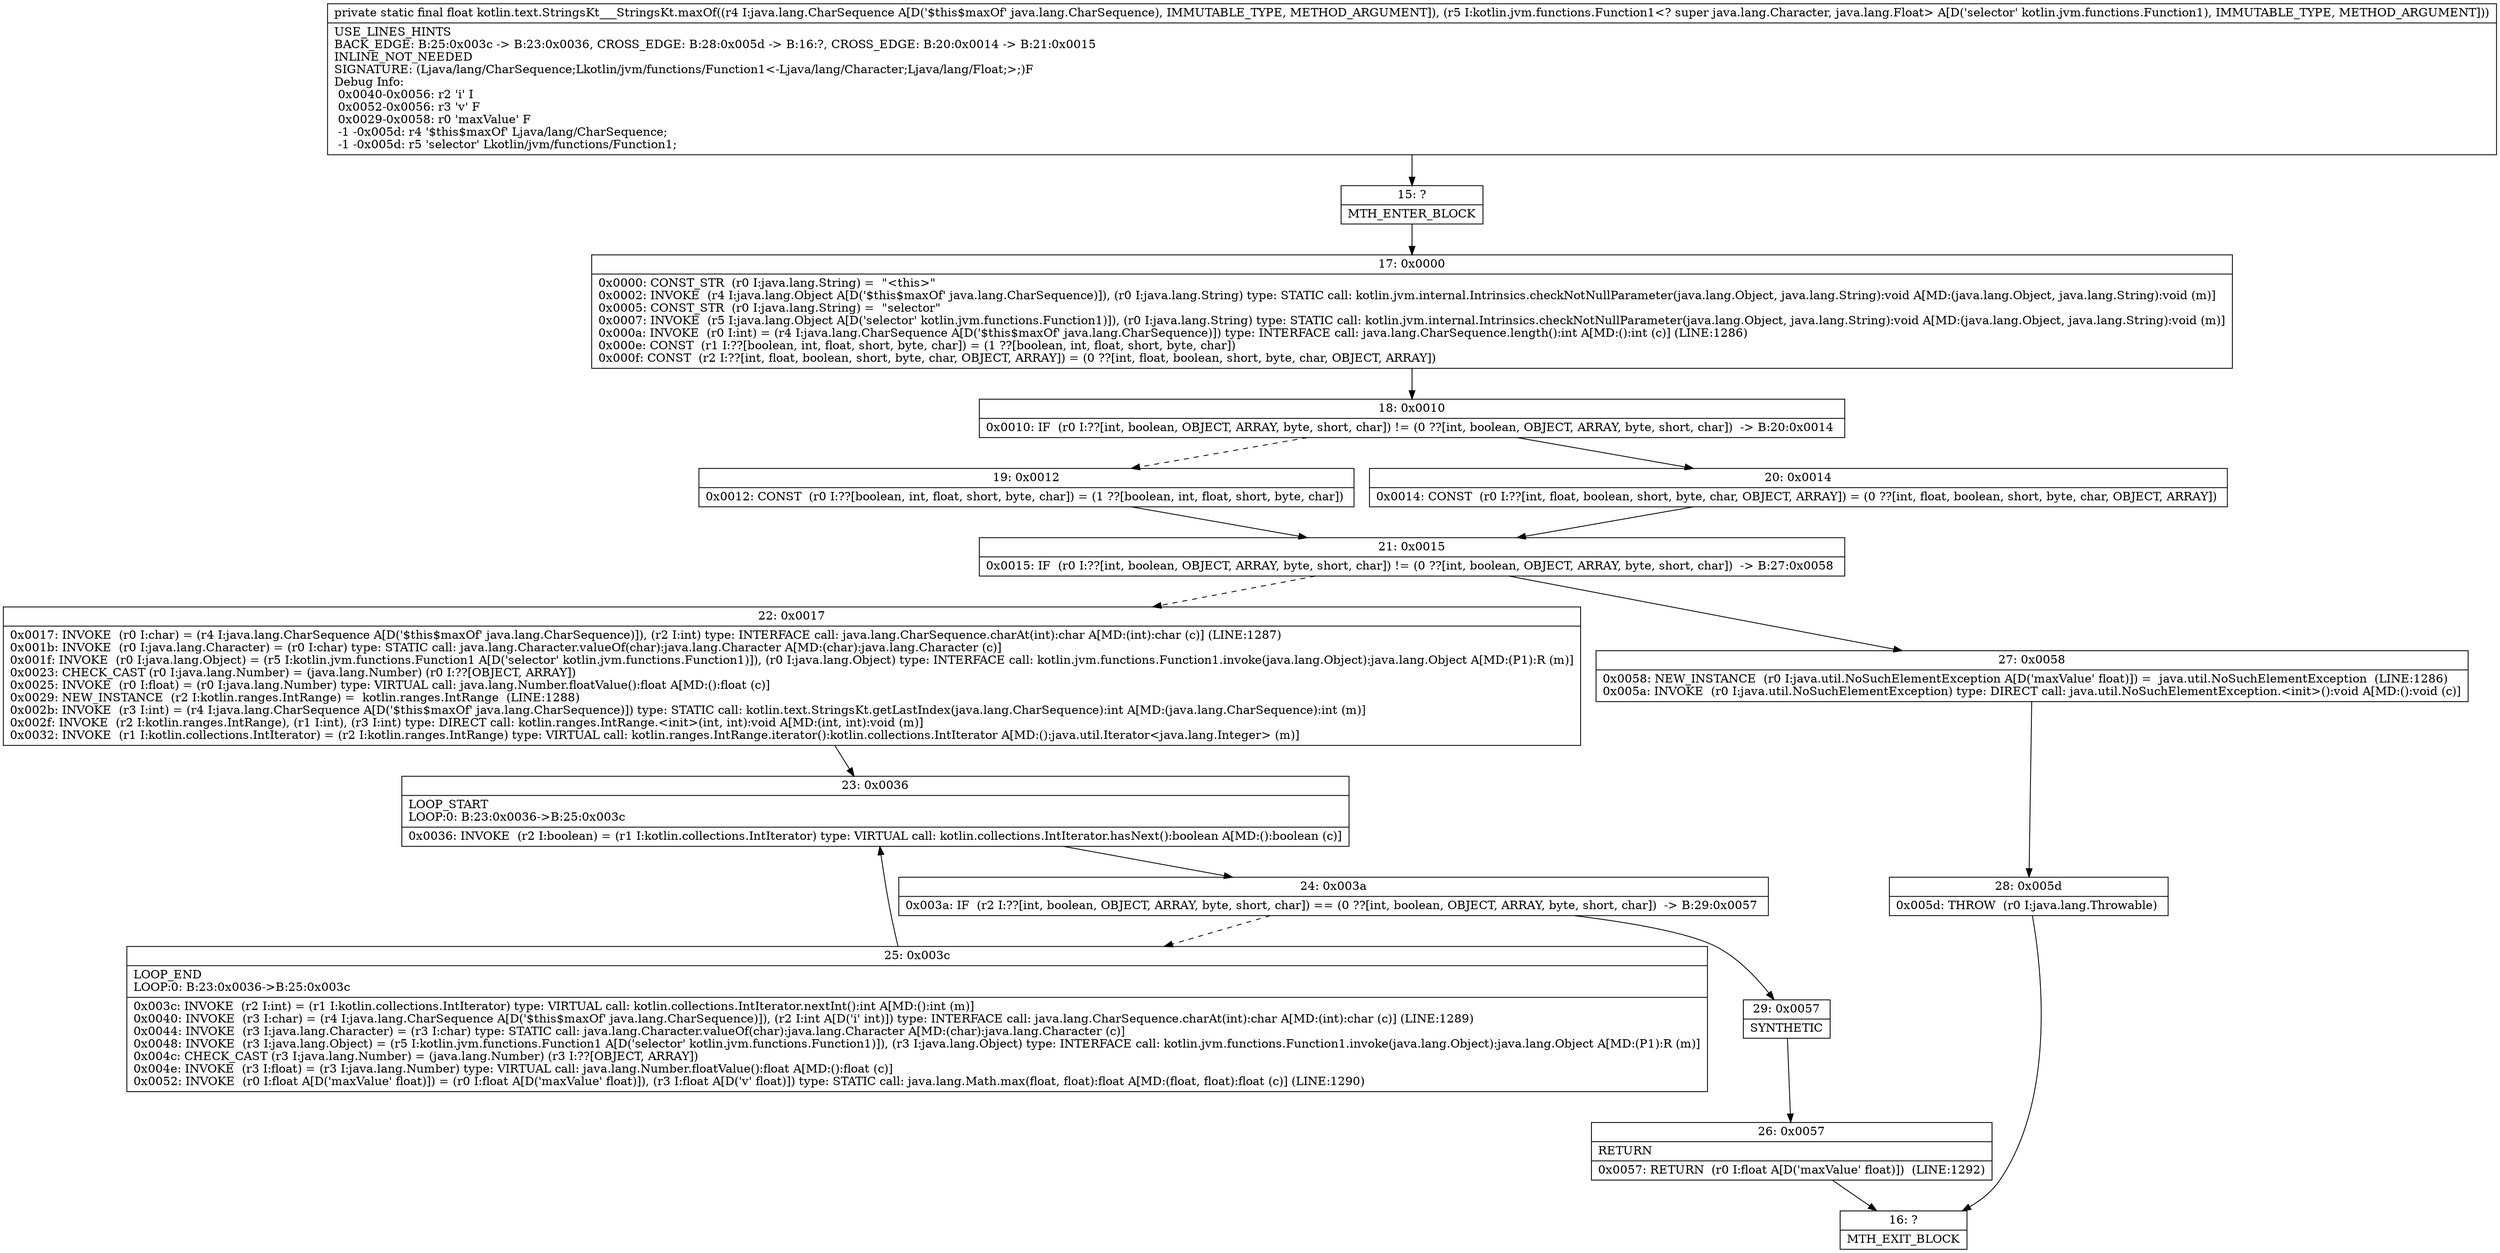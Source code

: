 digraph "CFG forkotlin.text.StringsKt___StringsKt.maxOf(Ljava\/lang\/CharSequence;Lkotlin\/jvm\/functions\/Function1;)F" {
Node_15 [shape=record,label="{15\:\ ?|MTH_ENTER_BLOCK\l}"];
Node_17 [shape=record,label="{17\:\ 0x0000|0x0000: CONST_STR  (r0 I:java.lang.String) =  \"\<this\>\" \l0x0002: INVOKE  (r4 I:java.lang.Object A[D('$this$maxOf' java.lang.CharSequence)]), (r0 I:java.lang.String) type: STATIC call: kotlin.jvm.internal.Intrinsics.checkNotNullParameter(java.lang.Object, java.lang.String):void A[MD:(java.lang.Object, java.lang.String):void (m)]\l0x0005: CONST_STR  (r0 I:java.lang.String) =  \"selector\" \l0x0007: INVOKE  (r5 I:java.lang.Object A[D('selector' kotlin.jvm.functions.Function1)]), (r0 I:java.lang.String) type: STATIC call: kotlin.jvm.internal.Intrinsics.checkNotNullParameter(java.lang.Object, java.lang.String):void A[MD:(java.lang.Object, java.lang.String):void (m)]\l0x000a: INVOKE  (r0 I:int) = (r4 I:java.lang.CharSequence A[D('$this$maxOf' java.lang.CharSequence)]) type: INTERFACE call: java.lang.CharSequence.length():int A[MD:():int (c)] (LINE:1286)\l0x000e: CONST  (r1 I:??[boolean, int, float, short, byte, char]) = (1 ??[boolean, int, float, short, byte, char]) \l0x000f: CONST  (r2 I:??[int, float, boolean, short, byte, char, OBJECT, ARRAY]) = (0 ??[int, float, boolean, short, byte, char, OBJECT, ARRAY]) \l}"];
Node_18 [shape=record,label="{18\:\ 0x0010|0x0010: IF  (r0 I:??[int, boolean, OBJECT, ARRAY, byte, short, char]) != (0 ??[int, boolean, OBJECT, ARRAY, byte, short, char])  \-\> B:20:0x0014 \l}"];
Node_19 [shape=record,label="{19\:\ 0x0012|0x0012: CONST  (r0 I:??[boolean, int, float, short, byte, char]) = (1 ??[boolean, int, float, short, byte, char]) \l}"];
Node_21 [shape=record,label="{21\:\ 0x0015|0x0015: IF  (r0 I:??[int, boolean, OBJECT, ARRAY, byte, short, char]) != (0 ??[int, boolean, OBJECT, ARRAY, byte, short, char])  \-\> B:27:0x0058 \l}"];
Node_22 [shape=record,label="{22\:\ 0x0017|0x0017: INVOKE  (r0 I:char) = (r4 I:java.lang.CharSequence A[D('$this$maxOf' java.lang.CharSequence)]), (r2 I:int) type: INTERFACE call: java.lang.CharSequence.charAt(int):char A[MD:(int):char (c)] (LINE:1287)\l0x001b: INVOKE  (r0 I:java.lang.Character) = (r0 I:char) type: STATIC call: java.lang.Character.valueOf(char):java.lang.Character A[MD:(char):java.lang.Character (c)]\l0x001f: INVOKE  (r0 I:java.lang.Object) = (r5 I:kotlin.jvm.functions.Function1 A[D('selector' kotlin.jvm.functions.Function1)]), (r0 I:java.lang.Object) type: INTERFACE call: kotlin.jvm.functions.Function1.invoke(java.lang.Object):java.lang.Object A[MD:(P1):R (m)]\l0x0023: CHECK_CAST (r0 I:java.lang.Number) = (java.lang.Number) (r0 I:??[OBJECT, ARRAY]) \l0x0025: INVOKE  (r0 I:float) = (r0 I:java.lang.Number) type: VIRTUAL call: java.lang.Number.floatValue():float A[MD:():float (c)]\l0x0029: NEW_INSTANCE  (r2 I:kotlin.ranges.IntRange) =  kotlin.ranges.IntRange  (LINE:1288)\l0x002b: INVOKE  (r3 I:int) = (r4 I:java.lang.CharSequence A[D('$this$maxOf' java.lang.CharSequence)]) type: STATIC call: kotlin.text.StringsKt.getLastIndex(java.lang.CharSequence):int A[MD:(java.lang.CharSequence):int (m)]\l0x002f: INVOKE  (r2 I:kotlin.ranges.IntRange), (r1 I:int), (r3 I:int) type: DIRECT call: kotlin.ranges.IntRange.\<init\>(int, int):void A[MD:(int, int):void (m)]\l0x0032: INVOKE  (r1 I:kotlin.collections.IntIterator) = (r2 I:kotlin.ranges.IntRange) type: VIRTUAL call: kotlin.ranges.IntRange.iterator():kotlin.collections.IntIterator A[MD:():java.util.Iterator\<java.lang.Integer\> (m)]\l}"];
Node_23 [shape=record,label="{23\:\ 0x0036|LOOP_START\lLOOP:0: B:23:0x0036\-\>B:25:0x003c\l|0x0036: INVOKE  (r2 I:boolean) = (r1 I:kotlin.collections.IntIterator) type: VIRTUAL call: kotlin.collections.IntIterator.hasNext():boolean A[MD:():boolean (c)]\l}"];
Node_24 [shape=record,label="{24\:\ 0x003a|0x003a: IF  (r2 I:??[int, boolean, OBJECT, ARRAY, byte, short, char]) == (0 ??[int, boolean, OBJECT, ARRAY, byte, short, char])  \-\> B:29:0x0057 \l}"];
Node_25 [shape=record,label="{25\:\ 0x003c|LOOP_END\lLOOP:0: B:23:0x0036\-\>B:25:0x003c\l|0x003c: INVOKE  (r2 I:int) = (r1 I:kotlin.collections.IntIterator) type: VIRTUAL call: kotlin.collections.IntIterator.nextInt():int A[MD:():int (m)]\l0x0040: INVOKE  (r3 I:char) = (r4 I:java.lang.CharSequence A[D('$this$maxOf' java.lang.CharSequence)]), (r2 I:int A[D('i' int)]) type: INTERFACE call: java.lang.CharSequence.charAt(int):char A[MD:(int):char (c)] (LINE:1289)\l0x0044: INVOKE  (r3 I:java.lang.Character) = (r3 I:char) type: STATIC call: java.lang.Character.valueOf(char):java.lang.Character A[MD:(char):java.lang.Character (c)]\l0x0048: INVOKE  (r3 I:java.lang.Object) = (r5 I:kotlin.jvm.functions.Function1 A[D('selector' kotlin.jvm.functions.Function1)]), (r3 I:java.lang.Object) type: INTERFACE call: kotlin.jvm.functions.Function1.invoke(java.lang.Object):java.lang.Object A[MD:(P1):R (m)]\l0x004c: CHECK_CAST (r3 I:java.lang.Number) = (java.lang.Number) (r3 I:??[OBJECT, ARRAY]) \l0x004e: INVOKE  (r3 I:float) = (r3 I:java.lang.Number) type: VIRTUAL call: java.lang.Number.floatValue():float A[MD:():float (c)]\l0x0052: INVOKE  (r0 I:float A[D('maxValue' float)]) = (r0 I:float A[D('maxValue' float)]), (r3 I:float A[D('v' float)]) type: STATIC call: java.lang.Math.max(float, float):float A[MD:(float, float):float (c)] (LINE:1290)\l}"];
Node_29 [shape=record,label="{29\:\ 0x0057|SYNTHETIC\l}"];
Node_26 [shape=record,label="{26\:\ 0x0057|RETURN\l|0x0057: RETURN  (r0 I:float A[D('maxValue' float)])  (LINE:1292)\l}"];
Node_16 [shape=record,label="{16\:\ ?|MTH_EXIT_BLOCK\l}"];
Node_27 [shape=record,label="{27\:\ 0x0058|0x0058: NEW_INSTANCE  (r0 I:java.util.NoSuchElementException A[D('maxValue' float)]) =  java.util.NoSuchElementException  (LINE:1286)\l0x005a: INVOKE  (r0 I:java.util.NoSuchElementException) type: DIRECT call: java.util.NoSuchElementException.\<init\>():void A[MD:():void (c)]\l}"];
Node_28 [shape=record,label="{28\:\ 0x005d|0x005d: THROW  (r0 I:java.lang.Throwable) \l}"];
Node_20 [shape=record,label="{20\:\ 0x0014|0x0014: CONST  (r0 I:??[int, float, boolean, short, byte, char, OBJECT, ARRAY]) = (0 ??[int, float, boolean, short, byte, char, OBJECT, ARRAY]) \l}"];
MethodNode[shape=record,label="{private static final float kotlin.text.StringsKt___StringsKt.maxOf((r4 I:java.lang.CharSequence A[D('$this$maxOf' java.lang.CharSequence), IMMUTABLE_TYPE, METHOD_ARGUMENT]), (r5 I:kotlin.jvm.functions.Function1\<? super java.lang.Character, java.lang.Float\> A[D('selector' kotlin.jvm.functions.Function1), IMMUTABLE_TYPE, METHOD_ARGUMENT]))  | USE_LINES_HINTS\lBACK_EDGE: B:25:0x003c \-\> B:23:0x0036, CROSS_EDGE: B:28:0x005d \-\> B:16:?, CROSS_EDGE: B:20:0x0014 \-\> B:21:0x0015\lINLINE_NOT_NEEDED\lSIGNATURE: (Ljava\/lang\/CharSequence;Lkotlin\/jvm\/functions\/Function1\<\-Ljava\/lang\/Character;Ljava\/lang\/Float;\>;)F\lDebug Info:\l  0x0040\-0x0056: r2 'i' I\l  0x0052\-0x0056: r3 'v' F\l  0x0029\-0x0058: r0 'maxValue' F\l  \-1 \-0x005d: r4 '$this$maxOf' Ljava\/lang\/CharSequence;\l  \-1 \-0x005d: r5 'selector' Lkotlin\/jvm\/functions\/Function1;\l}"];
MethodNode -> Node_15;Node_15 -> Node_17;
Node_17 -> Node_18;
Node_18 -> Node_19[style=dashed];
Node_18 -> Node_20;
Node_19 -> Node_21;
Node_21 -> Node_22[style=dashed];
Node_21 -> Node_27;
Node_22 -> Node_23;
Node_23 -> Node_24;
Node_24 -> Node_25[style=dashed];
Node_24 -> Node_29;
Node_25 -> Node_23;
Node_29 -> Node_26;
Node_26 -> Node_16;
Node_27 -> Node_28;
Node_28 -> Node_16;
Node_20 -> Node_21;
}

